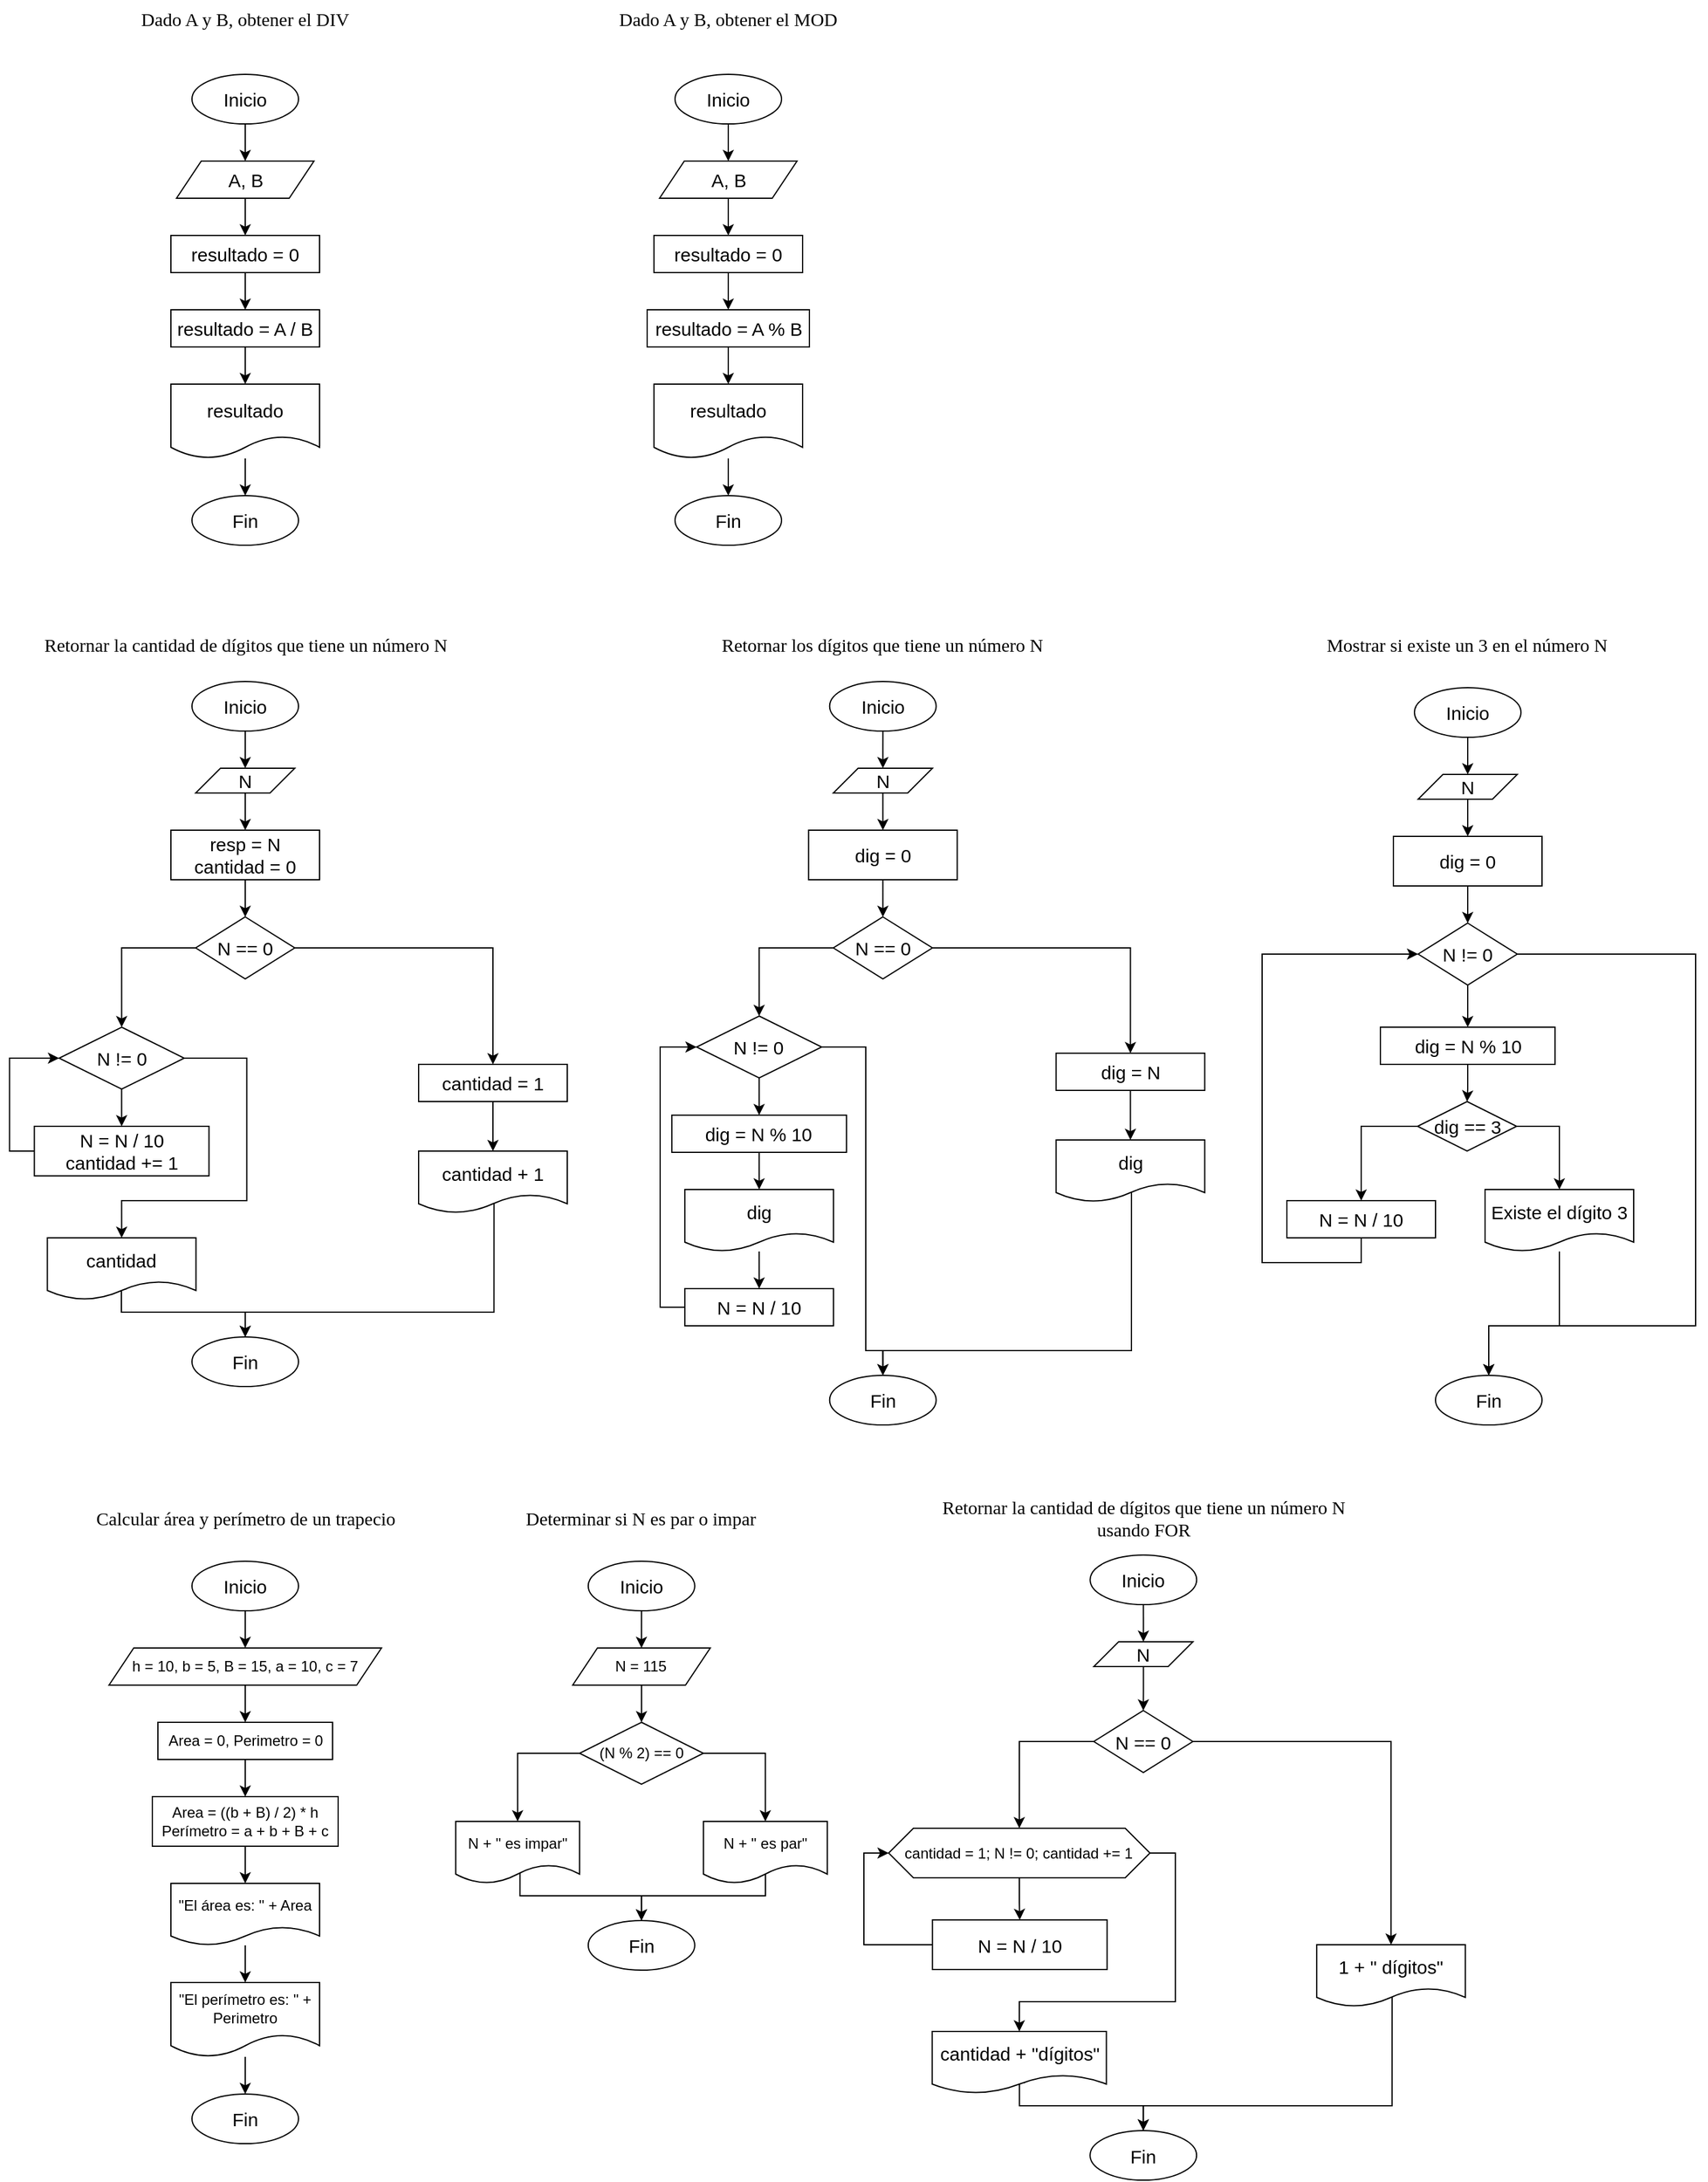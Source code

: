 <mxfile version="20.8.16" type="device"><diagram name="Página-1" id="uD408rvmGwpQXw0aSJ4G"><mxGraphModel dx="1016" dy="607" grid="1" gridSize="10" guides="1" tooltips="1" connect="1" arrows="1" fold="1" page="1" pageScale="1" pageWidth="827" pageHeight="1169" math="0" shadow="0"><root><mxCell id="0"/><mxCell id="1" parent="0"/><mxCell id="5Xjq8jHOqUXC_461pEGS-1" value="&lt;font face=&quot;Garamond&quot; style=&quot;font-size: 15px;&quot;&gt;Dado A y B, obtener el DIV&lt;/font&gt;" style="text;html=1;strokeColor=none;fillColor=none;align=center;verticalAlign=middle;whiteSpace=wrap;rounded=0;" parent="1" vertex="1"><mxGeometry x="89" y="50" width="260" height="30" as="geometry"/></mxCell><mxCell id="5Xjq8jHOqUXC_461pEGS-2" value="&lt;font face=&quot;Garamond&quot; style=&quot;font-size: 15px;&quot;&gt;Dado A y B, obtener el MOD&lt;/font&gt;" style="text;html=1;strokeColor=none;fillColor=none;align=center;verticalAlign=middle;whiteSpace=wrap;rounded=0;" parent="1" vertex="1"><mxGeometry x="479" y="50" width="260" height="30" as="geometry"/></mxCell><mxCell id="5Xjq8jHOqUXC_461pEGS-12" style="edgeStyle=orthogonalEdgeStyle;rounded=0;orthogonalLoop=1;jettySize=auto;html=1;entryX=0.5;entryY=0;entryDx=0;entryDy=0;fontFamily=Helvetica;fontSize=15;" parent="1" source="5Xjq8jHOqUXC_461pEGS-3" target="5Xjq8jHOqUXC_461pEGS-4" edge="1"><mxGeometry relative="1" as="geometry"/></mxCell><mxCell id="5Xjq8jHOqUXC_461pEGS-3" value="&lt;font face=&quot;Helvetica&quot;&gt;Inicio&lt;/font&gt;" style="ellipse;whiteSpace=wrap;html=1;fontFamily=Garamond;fontSize=15;" parent="1" vertex="1"><mxGeometry x="176" y="110" width="86" height="40" as="geometry"/></mxCell><mxCell id="5Xjq8jHOqUXC_461pEGS-13" style="edgeStyle=orthogonalEdgeStyle;rounded=0;orthogonalLoop=1;jettySize=auto;html=1;entryX=0.5;entryY=0;entryDx=0;entryDy=0;fontFamily=Helvetica;fontSize=15;" parent="1" source="5Xjq8jHOqUXC_461pEGS-4" target="5Xjq8jHOqUXC_461pEGS-5" edge="1"><mxGeometry relative="1" as="geometry"/></mxCell><mxCell id="5Xjq8jHOqUXC_461pEGS-4" value="A, B" style="shape=parallelogram;perimeter=parallelogramPerimeter;whiteSpace=wrap;html=1;fixedSize=1;fontFamily=Helvetica;fontSize=15;" parent="1" vertex="1"><mxGeometry x="163.5" y="180" width="111" height="30" as="geometry"/></mxCell><mxCell id="5Xjq8jHOqUXC_461pEGS-14" style="edgeStyle=orthogonalEdgeStyle;rounded=0;orthogonalLoop=1;jettySize=auto;html=1;entryX=0.5;entryY=0;entryDx=0;entryDy=0;fontFamily=Helvetica;fontSize=15;" parent="1" source="5Xjq8jHOqUXC_461pEGS-5" target="5Xjq8jHOqUXC_461pEGS-6" edge="1"><mxGeometry relative="1" as="geometry"/></mxCell><mxCell id="5Xjq8jHOqUXC_461pEGS-5" value="resultado = 0" style="rounded=0;whiteSpace=wrap;html=1;fontFamily=Helvetica;fontSize=15;" parent="1" vertex="1"><mxGeometry x="159" y="240" width="120" height="30" as="geometry"/></mxCell><mxCell id="5Xjq8jHOqUXC_461pEGS-15" style="edgeStyle=orthogonalEdgeStyle;rounded=0;orthogonalLoop=1;jettySize=auto;html=1;entryX=0.5;entryY=0;entryDx=0;entryDy=0;fontFamily=Helvetica;fontSize=15;" parent="1" source="5Xjq8jHOqUXC_461pEGS-6" target="5Xjq8jHOqUXC_461pEGS-8" edge="1"><mxGeometry relative="1" as="geometry"/></mxCell><mxCell id="5Xjq8jHOqUXC_461pEGS-6" value="resultado = A / B" style="rounded=0;whiteSpace=wrap;html=1;fontFamily=Helvetica;fontSize=15;" parent="1" vertex="1"><mxGeometry x="159" y="300" width="120" height="30" as="geometry"/></mxCell><mxCell id="5Xjq8jHOqUXC_461pEGS-16" style="edgeStyle=orthogonalEdgeStyle;rounded=0;orthogonalLoop=1;jettySize=auto;html=1;entryX=0.5;entryY=0;entryDx=0;entryDy=0;fontFamily=Helvetica;fontSize=15;" parent="1" source="5Xjq8jHOqUXC_461pEGS-8" target="5Xjq8jHOqUXC_461pEGS-10" edge="1"><mxGeometry relative="1" as="geometry"/></mxCell><mxCell id="5Xjq8jHOqUXC_461pEGS-8" value="resultado" style="shape=document;whiteSpace=wrap;html=1;boundedLbl=1;fontFamily=Helvetica;fontSize=15;" parent="1" vertex="1"><mxGeometry x="159" y="360" width="120" height="60" as="geometry"/></mxCell><mxCell id="5Xjq8jHOqUXC_461pEGS-10" value="&lt;font face=&quot;Helvetica&quot;&gt;Fin&lt;/font&gt;" style="ellipse;whiteSpace=wrap;html=1;fontFamily=Garamond;fontSize=15;" parent="1" vertex="1"><mxGeometry x="176" y="450" width="86" height="40" as="geometry"/></mxCell><mxCell id="5Xjq8jHOqUXC_461pEGS-17" style="edgeStyle=orthogonalEdgeStyle;rounded=0;orthogonalLoop=1;jettySize=auto;html=1;entryX=0.5;entryY=0;entryDx=0;entryDy=0;fontFamily=Helvetica;fontSize=15;" parent="1" source="5Xjq8jHOqUXC_461pEGS-18" target="5Xjq8jHOqUXC_461pEGS-20" edge="1"><mxGeometry relative="1" as="geometry"/></mxCell><mxCell id="5Xjq8jHOqUXC_461pEGS-18" value="&lt;font face=&quot;Helvetica&quot;&gt;Inicio&lt;/font&gt;" style="ellipse;whiteSpace=wrap;html=1;fontFamily=Garamond;fontSize=15;" parent="1" vertex="1"><mxGeometry x="566" y="110" width="86" height="40" as="geometry"/></mxCell><mxCell id="5Xjq8jHOqUXC_461pEGS-19" style="edgeStyle=orthogonalEdgeStyle;rounded=0;orthogonalLoop=1;jettySize=auto;html=1;entryX=0.5;entryY=0;entryDx=0;entryDy=0;fontFamily=Helvetica;fontSize=15;" parent="1" source="5Xjq8jHOqUXC_461pEGS-20" target="5Xjq8jHOqUXC_461pEGS-22" edge="1"><mxGeometry relative="1" as="geometry"/></mxCell><mxCell id="5Xjq8jHOqUXC_461pEGS-20" value="A, B" style="shape=parallelogram;perimeter=parallelogramPerimeter;whiteSpace=wrap;html=1;fixedSize=1;fontFamily=Helvetica;fontSize=15;" parent="1" vertex="1"><mxGeometry x="553.5" y="180" width="111" height="30" as="geometry"/></mxCell><mxCell id="5Xjq8jHOqUXC_461pEGS-21" style="edgeStyle=orthogonalEdgeStyle;rounded=0;orthogonalLoop=1;jettySize=auto;html=1;entryX=0.5;entryY=0;entryDx=0;entryDy=0;fontFamily=Helvetica;fontSize=15;" parent="1" source="5Xjq8jHOqUXC_461pEGS-22" target="5Xjq8jHOqUXC_461pEGS-24" edge="1"><mxGeometry relative="1" as="geometry"/></mxCell><mxCell id="5Xjq8jHOqUXC_461pEGS-22" value="resultado = 0" style="rounded=0;whiteSpace=wrap;html=1;fontFamily=Helvetica;fontSize=15;" parent="1" vertex="1"><mxGeometry x="549" y="240" width="120" height="30" as="geometry"/></mxCell><mxCell id="5Xjq8jHOqUXC_461pEGS-23" style="edgeStyle=orthogonalEdgeStyle;rounded=0;orthogonalLoop=1;jettySize=auto;html=1;entryX=0.5;entryY=0;entryDx=0;entryDy=0;fontFamily=Helvetica;fontSize=15;" parent="1" source="5Xjq8jHOqUXC_461pEGS-24" target="5Xjq8jHOqUXC_461pEGS-26" edge="1"><mxGeometry relative="1" as="geometry"/></mxCell><mxCell id="5Xjq8jHOqUXC_461pEGS-24" value="resultado = A % B" style="rounded=0;whiteSpace=wrap;html=1;fontFamily=Helvetica;fontSize=15;" parent="1" vertex="1"><mxGeometry x="543.5" y="300" width="131" height="30" as="geometry"/></mxCell><mxCell id="5Xjq8jHOqUXC_461pEGS-25" style="edgeStyle=orthogonalEdgeStyle;rounded=0;orthogonalLoop=1;jettySize=auto;html=1;entryX=0.5;entryY=0;entryDx=0;entryDy=0;fontFamily=Helvetica;fontSize=15;" parent="1" source="5Xjq8jHOqUXC_461pEGS-26" target="5Xjq8jHOqUXC_461pEGS-27" edge="1"><mxGeometry relative="1" as="geometry"/></mxCell><mxCell id="5Xjq8jHOqUXC_461pEGS-26" value="resultado" style="shape=document;whiteSpace=wrap;html=1;boundedLbl=1;fontFamily=Helvetica;fontSize=15;" parent="1" vertex="1"><mxGeometry x="549" y="360" width="120" height="60" as="geometry"/></mxCell><mxCell id="5Xjq8jHOqUXC_461pEGS-27" value="&lt;font face=&quot;Helvetica&quot;&gt;Fin&lt;/font&gt;" style="ellipse;whiteSpace=wrap;html=1;fontFamily=Garamond;fontSize=15;" parent="1" vertex="1"><mxGeometry x="566" y="450" width="86" height="40" as="geometry"/></mxCell><mxCell id="5Xjq8jHOqUXC_461pEGS-28" value="&lt;font face=&quot;Garamond&quot; style=&quot;font-size: 15px;&quot;&gt;Retornar la cantidad de dígitos que tiene un número N&lt;/font&gt;" style="text;html=1;strokeColor=none;fillColor=none;align=center;verticalAlign=middle;whiteSpace=wrap;rounded=0;" parent="1" vertex="1"><mxGeometry x="53.5" y="555" width="331" height="30" as="geometry"/></mxCell><mxCell id="5Xjq8jHOqUXC_461pEGS-37" style="edgeStyle=orthogonalEdgeStyle;rounded=0;orthogonalLoop=1;jettySize=auto;html=1;entryX=0.5;entryY=0;entryDx=0;entryDy=0;fontFamily=Helvetica;fontSize=15;" parent="1" source="5Xjq8jHOqUXC_461pEGS-29" target="5Xjq8jHOqUXC_461pEGS-31" edge="1"><mxGeometry relative="1" as="geometry"/></mxCell><mxCell id="5Xjq8jHOqUXC_461pEGS-29" value="&lt;font face=&quot;Helvetica&quot;&gt;Inicio&lt;/font&gt;" style="ellipse;whiteSpace=wrap;html=1;fontFamily=Garamond;fontSize=15;" parent="1" vertex="1"><mxGeometry x="176" y="600" width="86" height="40" as="geometry"/></mxCell><mxCell id="5Xjq8jHOqUXC_461pEGS-30" value="&lt;font face=&quot;Helvetica&quot;&gt;Fin&lt;/font&gt;" style="ellipse;whiteSpace=wrap;html=1;fontFamily=Garamond;fontSize=15;" parent="1" vertex="1"><mxGeometry x="176" y="1129" width="86" height="40" as="geometry"/></mxCell><mxCell id="5Xjq8jHOqUXC_461pEGS-38" style="edgeStyle=orthogonalEdgeStyle;rounded=0;orthogonalLoop=1;jettySize=auto;html=1;entryX=0.5;entryY=0;entryDx=0;entryDy=0;fontFamily=Helvetica;fontSize=15;" parent="1" source="5Xjq8jHOqUXC_461pEGS-31" target="5Xjq8jHOqUXC_461pEGS-33" edge="1"><mxGeometry relative="1" as="geometry"/></mxCell><mxCell id="5Xjq8jHOqUXC_461pEGS-31" value="N" style="shape=parallelogram;perimeter=parallelogramPerimeter;whiteSpace=wrap;html=1;fixedSize=1;fontFamily=Helvetica;fontSize=15;" parent="1" vertex="1"><mxGeometry x="179" y="670" width="80" height="20" as="geometry"/></mxCell><mxCell id="5Xjq8jHOqUXC_461pEGS-40" style="edgeStyle=orthogonalEdgeStyle;rounded=0;orthogonalLoop=1;jettySize=auto;html=1;entryX=0.5;entryY=0;entryDx=0;entryDy=0;fontFamily=Helvetica;fontSize=15;" parent="1" source="5Xjq8jHOqUXC_461pEGS-32" target="5Xjq8jHOqUXC_461pEGS-34" edge="1"><mxGeometry relative="1" as="geometry"/></mxCell><mxCell id="5Xjq8jHOqUXC_461pEGS-42" style="edgeStyle=orthogonalEdgeStyle;rounded=0;orthogonalLoop=1;jettySize=auto;html=1;fontFamily=Helvetica;fontSize=15;entryX=0.5;entryY=0;entryDx=0;entryDy=0;exitX=1;exitY=0.5;exitDx=0;exitDy=0;" parent="1" source="5Xjq8jHOqUXC_461pEGS-32" target="5Xjq8jHOqUXC_461pEGS-41" edge="1"><mxGeometry relative="1" as="geometry"><mxPoint x="250.23" y="999" as="targetPoint"/><Array as="points"><mxPoint x="220.23" y="904"/><mxPoint x="220.23" y="1019"/><mxPoint x="119.23" y="1019"/></Array></mxGeometry></mxCell><mxCell id="5Xjq8jHOqUXC_461pEGS-32" value="N != 0" style="rhombus;whiteSpace=wrap;html=1;fontFamily=Helvetica;fontSize=15;" parent="1" vertex="1"><mxGeometry x="68.73" y="879" width="101" height="50" as="geometry"/></mxCell><mxCell id="5Xjq8jHOqUXC_461pEGS-44" style="edgeStyle=orthogonalEdgeStyle;rounded=0;orthogonalLoop=1;jettySize=auto;html=1;entryX=0.5;entryY=0;entryDx=0;entryDy=0;fontFamily=Helvetica;fontSize=15;" parent="1" source="5Xjq8jHOqUXC_461pEGS-33" target="5Xjq8jHOqUXC_461pEGS-43" edge="1"><mxGeometry relative="1" as="geometry"/></mxCell><mxCell id="5Xjq8jHOqUXC_461pEGS-33" value="resp = N&lt;br&gt;cantidad = 0" style="rounded=0;whiteSpace=wrap;html=1;fontFamily=Helvetica;fontSize=15;" parent="1" vertex="1"><mxGeometry x="159" y="720" width="120" height="40" as="geometry"/></mxCell><mxCell id="5Xjq8jHOqUXC_461pEGS-36" style="edgeStyle=orthogonalEdgeStyle;rounded=0;orthogonalLoop=1;jettySize=auto;html=1;entryX=0;entryY=0.5;entryDx=0;entryDy=0;fontFamily=Helvetica;fontSize=15;exitX=0;exitY=0.5;exitDx=0;exitDy=0;" parent="1" source="5Xjq8jHOqUXC_461pEGS-34" target="5Xjq8jHOqUXC_461pEGS-32" edge="1"><mxGeometry relative="1" as="geometry"/></mxCell><mxCell id="5Xjq8jHOqUXC_461pEGS-34" value="N = N / 10&lt;br&gt;cantidad += 1" style="rounded=0;whiteSpace=wrap;html=1;fontFamily=Helvetica;fontSize=15;" parent="1" vertex="1"><mxGeometry x="48.73" y="959" width="141" height="40" as="geometry"/></mxCell><mxCell id="5Xjq8jHOqUXC_461pEGS-48" style="edgeStyle=orthogonalEdgeStyle;rounded=0;orthogonalLoop=1;jettySize=auto;html=1;entryX=0.5;entryY=0;entryDx=0;entryDy=0;fontFamily=Helvetica;fontSize=15;exitX=0.533;exitY=0.825;exitDx=0;exitDy=0;exitPerimeter=0;" parent="1" source="5Xjq8jHOqUXC_461pEGS-41" target="5Xjq8jHOqUXC_461pEGS-30" edge="1"><mxGeometry relative="1" as="geometry"><Array as="points"><mxPoint x="119" y="1109"/><mxPoint x="219" y="1109"/></Array></mxGeometry></mxCell><mxCell id="5Xjq8jHOqUXC_461pEGS-41" value="cantidad" style="shape=document;whiteSpace=wrap;html=1;boundedLbl=1;fontFamily=Helvetica;fontSize=15;" parent="1" vertex="1"><mxGeometry x="59.23" y="1049" width="120" height="50" as="geometry"/></mxCell><mxCell id="5Xjq8jHOqUXC_461pEGS-51" style="edgeStyle=orthogonalEdgeStyle;rounded=0;orthogonalLoop=1;jettySize=auto;html=1;entryX=0.5;entryY=0;entryDx=0;entryDy=0;fontFamily=Helvetica;fontSize=15;" parent="1" source="5Xjq8jHOqUXC_461pEGS-43" target="5Xjq8jHOqUXC_461pEGS-50" edge="1"><mxGeometry relative="1" as="geometry"/></mxCell><mxCell id="5Xjq8jHOqUXC_461pEGS-99" style="edgeStyle=orthogonalEdgeStyle;rounded=0;orthogonalLoop=1;jettySize=auto;html=1;entryX=0.5;entryY=0;entryDx=0;entryDy=0;fontFamily=Helvetica;fontSize=15;" parent="1" source="5Xjq8jHOqUXC_461pEGS-43" target="5Xjq8jHOqUXC_461pEGS-32" edge="1"><mxGeometry relative="1" as="geometry"/></mxCell><mxCell id="5Xjq8jHOqUXC_461pEGS-43" value="N == 0" style="rhombus;whiteSpace=wrap;html=1;fontFamily=Helvetica;fontSize=15;" parent="1" vertex="1"><mxGeometry x="179" y="790" width="80" height="50" as="geometry"/></mxCell><mxCell id="5Xjq8jHOqUXC_461pEGS-49" style="edgeStyle=orthogonalEdgeStyle;rounded=0;orthogonalLoop=1;jettySize=auto;html=1;entryX=0.5;entryY=0;entryDx=0;entryDy=0;fontFamily=Helvetica;fontSize=15;exitX=0.507;exitY=0.846;exitDx=0;exitDy=0;exitPerimeter=0;" parent="1" source="5Xjq8jHOqUXC_461pEGS-46" target="5Xjq8jHOqUXC_461pEGS-30" edge="1"><mxGeometry relative="1" as="geometry"><Array as="points"><mxPoint x="420" y="1109"/><mxPoint x="219" y="1109"/></Array></mxGeometry></mxCell><mxCell id="5Xjq8jHOqUXC_461pEGS-46" value="cantidad + 1" style="shape=document;whiteSpace=wrap;html=1;boundedLbl=1;fontFamily=Helvetica;fontSize=15;" parent="1" vertex="1"><mxGeometry x="359" y="979" width="120" height="50" as="geometry"/></mxCell><mxCell id="5Xjq8jHOqUXC_461pEGS-52" style="edgeStyle=orthogonalEdgeStyle;rounded=0;orthogonalLoop=1;jettySize=auto;html=1;entryX=0.5;entryY=0;entryDx=0;entryDy=0;fontFamily=Helvetica;fontSize=15;" parent="1" source="5Xjq8jHOqUXC_461pEGS-50" target="5Xjq8jHOqUXC_461pEGS-46" edge="1"><mxGeometry relative="1" as="geometry"/></mxCell><mxCell id="5Xjq8jHOqUXC_461pEGS-50" value="cantidad = 1" style="rounded=0;whiteSpace=wrap;html=1;fontFamily=Helvetica;fontSize=15;" parent="1" vertex="1"><mxGeometry x="359" y="909" width="120" height="30" as="geometry"/></mxCell><mxCell id="5Xjq8jHOqUXC_461pEGS-66" value="&lt;font face=&quot;Garamond&quot; style=&quot;font-size: 15px;&quot;&gt;Retornar los dígitos que tiene un número N&lt;/font&gt;" style="text;html=1;strokeColor=none;fillColor=none;align=center;verticalAlign=middle;whiteSpace=wrap;rounded=0;" parent="1" vertex="1"><mxGeometry x="568.33" y="555" width="331" height="30" as="geometry"/></mxCell><mxCell id="5Xjq8jHOqUXC_461pEGS-67" style="edgeStyle=orthogonalEdgeStyle;rounded=0;orthogonalLoop=1;jettySize=auto;html=1;entryX=0.5;entryY=0;entryDx=0;entryDy=0;fontFamily=Helvetica;fontSize=15;" parent="1" source="5Xjq8jHOqUXC_461pEGS-68" target="5Xjq8jHOqUXC_461pEGS-71" edge="1"><mxGeometry relative="1" as="geometry"/></mxCell><mxCell id="5Xjq8jHOqUXC_461pEGS-68" value="&lt;font face=&quot;Helvetica&quot;&gt;Inicio&lt;/font&gt;" style="ellipse;whiteSpace=wrap;html=1;fontFamily=Garamond;fontSize=15;" parent="1" vertex="1"><mxGeometry x="690.83" y="600" width="86" height="40" as="geometry"/></mxCell><mxCell id="5Xjq8jHOqUXC_461pEGS-69" value="&lt;font face=&quot;Helvetica&quot;&gt;Fin&lt;/font&gt;" style="ellipse;whiteSpace=wrap;html=1;fontFamily=Garamond;fontSize=15;" parent="1" vertex="1"><mxGeometry x="690.83" y="1160" width="86" height="40" as="geometry"/></mxCell><mxCell id="5Xjq8jHOqUXC_461pEGS-70" style="edgeStyle=orthogonalEdgeStyle;rounded=0;orthogonalLoop=1;jettySize=auto;html=1;entryX=0.5;entryY=0;entryDx=0;entryDy=0;fontFamily=Helvetica;fontSize=15;" parent="1" source="5Xjq8jHOqUXC_461pEGS-71" target="5Xjq8jHOqUXC_461pEGS-76" edge="1"><mxGeometry relative="1" as="geometry"/></mxCell><mxCell id="5Xjq8jHOqUXC_461pEGS-71" value="N" style="shape=parallelogram;perimeter=parallelogramPerimeter;whiteSpace=wrap;html=1;fixedSize=1;fontFamily=Helvetica;fontSize=15;" parent="1" vertex="1"><mxGeometry x="693.83" y="670" width="80" height="20" as="geometry"/></mxCell><mxCell id="5Xjq8jHOqUXC_461pEGS-72" style="edgeStyle=orthogonalEdgeStyle;rounded=0;orthogonalLoop=1;jettySize=auto;html=1;entryX=0.5;entryY=0;entryDx=0;entryDy=0;fontFamily=Helvetica;fontSize=15;" parent="1" source="5Xjq8jHOqUXC_461pEGS-74" target="5Xjq8jHOqUXC_461pEGS-78" edge="1"><mxGeometry relative="1" as="geometry"/></mxCell><mxCell id="5Xjq8jHOqUXC_461pEGS-101" style="edgeStyle=orthogonalEdgeStyle;rounded=0;orthogonalLoop=1;jettySize=auto;html=1;entryX=0.5;entryY=0;entryDx=0;entryDy=0;fontFamily=Helvetica;fontSize=15;" parent="1" source="5Xjq8jHOqUXC_461pEGS-74" target="5Xjq8jHOqUXC_461pEGS-69" edge="1"><mxGeometry relative="1" as="geometry"><Array as="points"><mxPoint x="720" y="895"/><mxPoint x="720" y="1140"/><mxPoint x="734" y="1140"/></Array></mxGeometry></mxCell><mxCell id="5Xjq8jHOqUXC_461pEGS-74" value="N != 0" style="rhombus;whiteSpace=wrap;html=1;fontFamily=Helvetica;fontSize=15;" parent="1" vertex="1"><mxGeometry x="583.42" y="870" width="101" height="50" as="geometry"/></mxCell><mxCell id="5Xjq8jHOqUXC_461pEGS-75" style="edgeStyle=orthogonalEdgeStyle;rounded=0;orthogonalLoop=1;jettySize=auto;html=1;entryX=0.5;entryY=0;entryDx=0;entryDy=0;fontFamily=Helvetica;fontSize=15;" parent="1" source="5Xjq8jHOqUXC_461pEGS-76" target="5Xjq8jHOqUXC_461pEGS-83" edge="1"><mxGeometry relative="1" as="geometry"/></mxCell><mxCell id="5Xjq8jHOqUXC_461pEGS-76" value="dig = 0" style="rounded=0;whiteSpace=wrap;html=1;fontFamily=Helvetica;fontSize=15;" parent="1" vertex="1"><mxGeometry x="673.83" y="720" width="120" height="40" as="geometry"/></mxCell><mxCell id="5Xjq8jHOqUXC_461pEGS-96" style="edgeStyle=orthogonalEdgeStyle;rounded=0;orthogonalLoop=1;jettySize=auto;html=1;entryX=0.5;entryY=0;entryDx=0;entryDy=0;fontFamily=Helvetica;fontSize=15;" parent="1" source="5Xjq8jHOqUXC_461pEGS-78" target="5Xjq8jHOqUXC_461pEGS-93" edge="1"><mxGeometry relative="1" as="geometry"/></mxCell><mxCell id="5Xjq8jHOqUXC_461pEGS-78" value="dig = N % 10" style="rounded=0;whiteSpace=wrap;html=1;fontFamily=Helvetica;fontSize=15;" parent="1" vertex="1"><mxGeometry x="563.42" y="950" width="141" height="30" as="geometry"/></mxCell><mxCell id="5Xjq8jHOqUXC_461pEGS-81" style="edgeStyle=orthogonalEdgeStyle;rounded=0;orthogonalLoop=1;jettySize=auto;html=1;entryX=0.5;entryY=0;entryDx=0;entryDy=0;fontFamily=Helvetica;fontSize=15;" parent="1" source="5Xjq8jHOqUXC_461pEGS-83" target="5Xjq8jHOqUXC_461pEGS-87" edge="1"><mxGeometry relative="1" as="geometry"/></mxCell><mxCell id="5Xjq8jHOqUXC_461pEGS-100" style="edgeStyle=orthogonalEdgeStyle;rounded=0;orthogonalLoop=1;jettySize=auto;html=1;entryX=0.5;entryY=0;entryDx=0;entryDy=0;fontFamily=Helvetica;fontSize=15;" parent="1" source="5Xjq8jHOqUXC_461pEGS-83" target="5Xjq8jHOqUXC_461pEGS-74" edge="1"><mxGeometry relative="1" as="geometry"/></mxCell><mxCell id="5Xjq8jHOqUXC_461pEGS-83" value="N == 0" style="rhombus;whiteSpace=wrap;html=1;fontFamily=Helvetica;fontSize=15;" parent="1" vertex="1"><mxGeometry x="693.83" y="790" width="80" height="50" as="geometry"/></mxCell><mxCell id="5Xjq8jHOqUXC_461pEGS-84" style="edgeStyle=orthogonalEdgeStyle;rounded=0;orthogonalLoop=1;jettySize=auto;html=1;entryX=0.5;entryY=0;entryDx=0;entryDy=0;fontFamily=Helvetica;fontSize=15;exitX=0.507;exitY=0.846;exitDx=0;exitDy=0;exitPerimeter=0;" parent="1" source="5Xjq8jHOqUXC_461pEGS-85" target="5Xjq8jHOqUXC_461pEGS-69" edge="1"><mxGeometry relative="1" as="geometry"><Array as="points"><mxPoint x="935" y="1140"/><mxPoint x="734" y="1140"/></Array></mxGeometry></mxCell><mxCell id="5Xjq8jHOqUXC_461pEGS-85" value="dig" style="shape=document;whiteSpace=wrap;html=1;boundedLbl=1;fontFamily=Helvetica;fontSize=15;" parent="1" vertex="1"><mxGeometry x="873.69" y="970" width="120" height="50" as="geometry"/></mxCell><mxCell id="5Xjq8jHOqUXC_461pEGS-86" style="edgeStyle=orthogonalEdgeStyle;rounded=0;orthogonalLoop=1;jettySize=auto;html=1;entryX=0.5;entryY=0;entryDx=0;entryDy=0;fontFamily=Helvetica;fontSize=15;" parent="1" source="5Xjq8jHOqUXC_461pEGS-87" target="5Xjq8jHOqUXC_461pEGS-85" edge="1"><mxGeometry relative="1" as="geometry"/></mxCell><mxCell id="5Xjq8jHOqUXC_461pEGS-87" value="dig = N" style="rounded=0;whiteSpace=wrap;html=1;fontFamily=Helvetica;fontSize=15;" parent="1" vertex="1"><mxGeometry x="873.69" y="900" width="120" height="30" as="geometry"/></mxCell><mxCell id="5Xjq8jHOqUXC_461pEGS-97" style="edgeStyle=orthogonalEdgeStyle;rounded=0;orthogonalLoop=1;jettySize=auto;html=1;entryX=0.5;entryY=0;entryDx=0;entryDy=0;fontFamily=Helvetica;fontSize=15;" parent="1" source="5Xjq8jHOqUXC_461pEGS-93" target="5Xjq8jHOqUXC_461pEGS-94" edge="1"><mxGeometry relative="1" as="geometry"/></mxCell><mxCell id="5Xjq8jHOqUXC_461pEGS-93" value="dig" style="shape=document;whiteSpace=wrap;html=1;boundedLbl=1;fontFamily=Helvetica;fontSize=15;" parent="1" vertex="1"><mxGeometry x="573.92" y="1010" width="120" height="50" as="geometry"/></mxCell><mxCell id="5Xjq8jHOqUXC_461pEGS-98" style="edgeStyle=orthogonalEdgeStyle;rounded=0;orthogonalLoop=1;jettySize=auto;html=1;entryX=0;entryY=0.5;entryDx=0;entryDy=0;fontFamily=Helvetica;fontSize=15;" parent="1" source="5Xjq8jHOqUXC_461pEGS-94" target="5Xjq8jHOqUXC_461pEGS-74" edge="1"><mxGeometry relative="1" as="geometry"><Array as="points"><mxPoint x="554" y="1105"/><mxPoint x="554" y="895"/></Array></mxGeometry></mxCell><mxCell id="5Xjq8jHOqUXC_461pEGS-94" value="N = N / 10" style="rounded=0;whiteSpace=wrap;html=1;fontFamily=Helvetica;fontSize=15;" parent="1" vertex="1"><mxGeometry x="573.92" y="1090" width="120" height="30" as="geometry"/></mxCell><mxCell id="5Xjq8jHOqUXC_461pEGS-102" style="edgeStyle=orthogonalEdgeStyle;rounded=0;orthogonalLoop=1;jettySize=auto;html=1;entryX=0.5;entryY=0;entryDx=0;entryDy=0;fontFamily=Helvetica;fontSize=15;" parent="1" source="5Xjq8jHOqUXC_461pEGS-103" target="5Xjq8jHOqUXC_461pEGS-105" edge="1"><mxGeometry relative="1" as="geometry"/></mxCell><mxCell id="5Xjq8jHOqUXC_461pEGS-103" value="&lt;font face=&quot;Helvetica&quot;&gt;Inicio&lt;/font&gt;" style="ellipse;whiteSpace=wrap;html=1;fontFamily=Garamond;fontSize=15;" parent="1" vertex="1"><mxGeometry x="1163" y="605" width="86" height="40" as="geometry"/></mxCell><mxCell id="5Xjq8jHOqUXC_461pEGS-104" style="edgeStyle=orthogonalEdgeStyle;rounded=0;orthogonalLoop=1;jettySize=auto;html=1;entryX=0.5;entryY=0;entryDx=0;entryDy=0;fontFamily=Helvetica;fontSize=15;" parent="1" source="5Xjq8jHOqUXC_461pEGS-105" target="5Xjq8jHOqUXC_461pEGS-107" edge="1"><mxGeometry relative="1" as="geometry"/></mxCell><mxCell id="5Xjq8jHOqUXC_461pEGS-105" value="N" style="shape=parallelogram;perimeter=parallelogramPerimeter;whiteSpace=wrap;html=1;fixedSize=1;fontFamily=Helvetica;fontSize=15;" parent="1" vertex="1"><mxGeometry x="1166" y="675" width="80" height="20" as="geometry"/></mxCell><mxCell id="5Xjq8jHOqUXC_461pEGS-106" style="edgeStyle=orthogonalEdgeStyle;rounded=0;orthogonalLoop=1;jettySize=auto;html=1;entryX=0.5;entryY=0;entryDx=0;entryDy=0;fontFamily=Helvetica;fontSize=15;" parent="1" source="5Xjq8jHOqUXC_461pEGS-107" target="5Xjq8jHOqUXC_461pEGS-108" edge="1"><mxGeometry relative="1" as="geometry"/></mxCell><mxCell id="5Xjq8jHOqUXC_461pEGS-107" value="dig = 0" style="rounded=0;whiteSpace=wrap;html=1;fontFamily=Helvetica;fontSize=15;" parent="1" vertex="1"><mxGeometry x="1146" y="725" width="120" height="40" as="geometry"/></mxCell><mxCell id="5Xjq8jHOqUXC_461pEGS-119" style="edgeStyle=orthogonalEdgeStyle;rounded=0;orthogonalLoop=1;jettySize=auto;html=1;entryX=0.5;entryY=0;entryDx=0;entryDy=0;fontFamily=Helvetica;fontSize=15;" parent="1" source="5Xjq8jHOqUXC_461pEGS-108" target="5Xjq8jHOqUXC_461pEGS-112" edge="1"><mxGeometry relative="1" as="geometry"/></mxCell><mxCell id="5Xjq8jHOqUXC_461pEGS-124" style="edgeStyle=orthogonalEdgeStyle;rounded=0;orthogonalLoop=1;jettySize=auto;html=1;exitX=1;exitY=0.5;exitDx=0;exitDy=0;fontFamily=Helvetica;fontSize=15;entryX=0.5;entryY=0;entryDx=0;entryDy=0;" parent="1" source="5Xjq8jHOqUXC_461pEGS-108" target="5Xjq8jHOqUXC_461pEGS-127" edge="1"><mxGeometry relative="1" as="geometry"><mxPoint x="1400" y="1170" as="targetPoint"/><Array as="points"><mxPoint x="1390" y="820"/><mxPoint x="1390" y="1120"/><mxPoint x="1223" y="1120"/></Array></mxGeometry></mxCell><mxCell id="5Xjq8jHOqUXC_461pEGS-108" value="N != 0" style="rhombus;whiteSpace=wrap;html=1;fontFamily=Helvetica;fontSize=15;" parent="1" vertex="1"><mxGeometry x="1166" y="795" width="80" height="50" as="geometry"/></mxCell><mxCell id="5Xjq8jHOqUXC_461pEGS-109" value="&lt;font face=&quot;Garamond&quot; style=&quot;font-size: 15px;&quot;&gt;Mostrar si existe un 3 en el número N&lt;/font&gt;" style="text;html=1;strokeColor=none;fillColor=none;align=center;verticalAlign=middle;whiteSpace=wrap;rounded=0;" parent="1" vertex="1"><mxGeometry x="1040" y="555" width="331" height="30" as="geometry"/></mxCell><mxCell id="5Xjq8jHOqUXC_461pEGS-120" style="edgeStyle=orthogonalEdgeStyle;rounded=0;orthogonalLoop=1;jettySize=auto;html=1;entryX=0.5;entryY=0;entryDx=0;entryDy=0;fontFamily=Helvetica;fontSize=15;" parent="1" source="5Xjq8jHOqUXC_461pEGS-112" target="5Xjq8jHOqUXC_461pEGS-116" edge="1"><mxGeometry relative="1" as="geometry"/></mxCell><mxCell id="5Xjq8jHOqUXC_461pEGS-112" value="dig = N % 10" style="rounded=0;whiteSpace=wrap;html=1;fontFamily=Helvetica;fontSize=15;" parent="1" vertex="1"><mxGeometry x="1135.5" y="879" width="141" height="30" as="geometry"/></mxCell><mxCell id="5Xjq8jHOqUXC_461pEGS-128" style="edgeStyle=orthogonalEdgeStyle;rounded=0;orthogonalLoop=1;jettySize=auto;html=1;entryX=0.5;entryY=0;entryDx=0;entryDy=0;fontFamily=Helvetica;fontSize=15;" parent="1" source="5Xjq8jHOqUXC_461pEGS-114" target="5Xjq8jHOqUXC_461pEGS-127" edge="1"><mxGeometry relative="1" as="geometry"><Array as="points"><mxPoint x="1280" y="1120"/><mxPoint x="1223" y="1120"/></Array></mxGeometry></mxCell><mxCell id="5Xjq8jHOqUXC_461pEGS-114" value="Existe el dígito 3" style="shape=document;whiteSpace=wrap;html=1;boundedLbl=1;fontFamily=Helvetica;fontSize=15;" parent="1" vertex="1"><mxGeometry x="1220" y="1010" width="120" height="50" as="geometry"/></mxCell><mxCell id="5Xjq8jHOqUXC_461pEGS-121" style="edgeStyle=orthogonalEdgeStyle;rounded=0;orthogonalLoop=1;jettySize=auto;html=1;exitX=0.5;exitY=1;exitDx=0;exitDy=0;entryX=0;entryY=0.5;entryDx=0;entryDy=0;fontFamily=Helvetica;fontSize=15;" parent="1" source="5Xjq8jHOqUXC_461pEGS-115" target="5Xjq8jHOqUXC_461pEGS-108" edge="1"><mxGeometry relative="1" as="geometry"><Array as="points"><mxPoint x="1120" y="1069"/><mxPoint x="1040" y="1069"/><mxPoint x="1040" y="820"/></Array></mxGeometry></mxCell><mxCell id="5Xjq8jHOqUXC_461pEGS-115" value="N = N / 10" style="rounded=0;whiteSpace=wrap;html=1;fontFamily=Helvetica;fontSize=15;" parent="1" vertex="1"><mxGeometry x="1060" y="1019" width="120" height="30" as="geometry"/></mxCell><mxCell id="5Xjq8jHOqUXC_461pEGS-117" style="edgeStyle=orthogonalEdgeStyle;rounded=0;orthogonalLoop=1;jettySize=auto;html=1;entryX=0.5;entryY=0;entryDx=0;entryDy=0;fontFamily=Helvetica;fontSize=15;exitX=0;exitY=0.5;exitDx=0;exitDy=0;" parent="1" source="5Xjq8jHOqUXC_461pEGS-116" target="5Xjq8jHOqUXC_461pEGS-115" edge="1"><mxGeometry relative="1" as="geometry"/></mxCell><mxCell id="5Xjq8jHOqUXC_461pEGS-118" style="edgeStyle=orthogonalEdgeStyle;rounded=0;orthogonalLoop=1;jettySize=auto;html=1;exitX=1;exitY=0.5;exitDx=0;exitDy=0;entryX=0.5;entryY=0;entryDx=0;entryDy=0;fontFamily=Helvetica;fontSize=15;" parent="1" source="5Xjq8jHOqUXC_461pEGS-116" target="5Xjq8jHOqUXC_461pEGS-114" edge="1"><mxGeometry relative="1" as="geometry"/></mxCell><mxCell id="5Xjq8jHOqUXC_461pEGS-116" value="dig == 3" style="rhombus;whiteSpace=wrap;html=1;fontFamily=Helvetica;fontSize=15;" parent="1" vertex="1"><mxGeometry x="1165.5" y="939" width="80" height="40" as="geometry"/></mxCell><mxCell id="5Xjq8jHOqUXC_461pEGS-127" value="&lt;font face=&quot;Helvetica&quot;&gt;Fin&lt;/font&gt;" style="ellipse;whiteSpace=wrap;html=1;fontFamily=Garamond;fontSize=15;" parent="1" vertex="1"><mxGeometry x="1180" y="1160" width="86" height="40" as="geometry"/></mxCell><mxCell id="cBgkQ8kryoj65ZpLNb_C-2" value="&lt;font face=&quot;Garamond&quot; style=&quot;font-size: 15px;&quot;&gt;Calcular área y perímetro de un trapecio&lt;/font&gt;" style="text;html=1;strokeColor=none;fillColor=none;align=center;verticalAlign=middle;whiteSpace=wrap;rounded=0;" vertex="1" parent="1"><mxGeometry x="53.5" y="1260" width="331" height="30" as="geometry"/></mxCell><mxCell id="cBgkQ8kryoj65ZpLNb_C-11" style="edgeStyle=orthogonalEdgeStyle;rounded=0;orthogonalLoop=1;jettySize=auto;html=1;entryX=0.5;entryY=0;entryDx=0;entryDy=0;" edge="1" parent="1" source="cBgkQ8kryoj65ZpLNb_C-3" target="cBgkQ8kryoj65ZpLNb_C-6"><mxGeometry relative="1" as="geometry"/></mxCell><mxCell id="cBgkQ8kryoj65ZpLNb_C-3" value="&lt;font face=&quot;Helvetica&quot;&gt;Inicio&lt;/font&gt;" style="ellipse;whiteSpace=wrap;html=1;fontFamily=Garamond;fontSize=15;" vertex="1" parent="1"><mxGeometry x="176" y="1310" width="86" height="40" as="geometry"/></mxCell><mxCell id="cBgkQ8kryoj65ZpLNb_C-13" style="edgeStyle=orthogonalEdgeStyle;rounded=0;orthogonalLoop=1;jettySize=auto;html=1;entryX=0.5;entryY=0;entryDx=0;entryDy=0;" edge="1" parent="1" source="cBgkQ8kryoj65ZpLNb_C-5" target="cBgkQ8kryoj65ZpLNb_C-7"><mxGeometry relative="1" as="geometry"/></mxCell><mxCell id="cBgkQ8kryoj65ZpLNb_C-5" value="Area = 0, Perimetro = 0" style="rounded=0;whiteSpace=wrap;html=1;" vertex="1" parent="1"><mxGeometry x="148.5" y="1440" width="141" height="30" as="geometry"/></mxCell><mxCell id="cBgkQ8kryoj65ZpLNb_C-12" style="edgeStyle=orthogonalEdgeStyle;rounded=0;orthogonalLoop=1;jettySize=auto;html=1;entryX=0.5;entryY=0;entryDx=0;entryDy=0;" edge="1" parent="1" source="cBgkQ8kryoj65ZpLNb_C-6" target="cBgkQ8kryoj65ZpLNb_C-5"><mxGeometry relative="1" as="geometry"/></mxCell><mxCell id="cBgkQ8kryoj65ZpLNb_C-6" value="h = 10, b = 5, B = 15, a = 10, c = 7" style="shape=parallelogram;perimeter=parallelogramPerimeter;whiteSpace=wrap;html=1;fixedSize=1;" vertex="1" parent="1"><mxGeometry x="109" y="1380" width="220" height="30" as="geometry"/></mxCell><mxCell id="cBgkQ8kryoj65ZpLNb_C-14" style="edgeStyle=orthogonalEdgeStyle;rounded=0;orthogonalLoop=1;jettySize=auto;html=1;exitX=0.5;exitY=1;exitDx=0;exitDy=0;entryX=0.5;entryY=0;entryDx=0;entryDy=0;" edge="1" parent="1" source="cBgkQ8kryoj65ZpLNb_C-7" target="cBgkQ8kryoj65ZpLNb_C-8"><mxGeometry relative="1" as="geometry"/></mxCell><mxCell id="cBgkQ8kryoj65ZpLNb_C-7" value="Area = ((b + B) / 2) * h&lt;br&gt;Perímetro = a + b + B + c" style="rounded=0;whiteSpace=wrap;html=1;" vertex="1" parent="1"><mxGeometry x="144" y="1500" width="150" height="40" as="geometry"/></mxCell><mxCell id="cBgkQ8kryoj65ZpLNb_C-15" style="edgeStyle=orthogonalEdgeStyle;rounded=0;orthogonalLoop=1;jettySize=auto;html=1;entryX=0.5;entryY=0;entryDx=0;entryDy=0;" edge="1" parent="1" source="cBgkQ8kryoj65ZpLNb_C-8" target="cBgkQ8kryoj65ZpLNb_C-9"><mxGeometry relative="1" as="geometry"/></mxCell><mxCell id="cBgkQ8kryoj65ZpLNb_C-8" value="&quot;El área es: &quot; + Area" style="shape=document;whiteSpace=wrap;html=1;boundedLbl=1;" vertex="1" parent="1"><mxGeometry x="159" y="1570" width="120" height="50" as="geometry"/></mxCell><mxCell id="cBgkQ8kryoj65ZpLNb_C-16" style="edgeStyle=orthogonalEdgeStyle;rounded=0;orthogonalLoop=1;jettySize=auto;html=1;entryX=0.5;entryY=0;entryDx=0;entryDy=0;" edge="1" parent="1" source="cBgkQ8kryoj65ZpLNb_C-9" target="cBgkQ8kryoj65ZpLNb_C-10"><mxGeometry relative="1" as="geometry"/></mxCell><mxCell id="cBgkQ8kryoj65ZpLNb_C-9" value="&quot;El perímetro es: &quot; + Perimetro" style="shape=document;whiteSpace=wrap;html=1;boundedLbl=1;" vertex="1" parent="1"><mxGeometry x="159" y="1650" width="120" height="60" as="geometry"/></mxCell><mxCell id="cBgkQ8kryoj65ZpLNb_C-10" value="&lt;font face=&quot;Helvetica&quot;&gt;Fin&lt;/font&gt;" style="ellipse;whiteSpace=wrap;html=1;fontFamily=Garamond;fontSize=15;" vertex="1" parent="1"><mxGeometry x="176" y="1740" width="86" height="40" as="geometry"/></mxCell><mxCell id="cBgkQ8kryoj65ZpLNb_C-17" value="&lt;font face=&quot;Garamond&quot; style=&quot;font-size: 15px;&quot;&gt;Determinar si N es par o impar&lt;/font&gt;" style="text;html=1;strokeColor=none;fillColor=none;align=center;verticalAlign=middle;whiteSpace=wrap;rounded=0;" vertex="1" parent="1"><mxGeometry x="373.42" y="1260" width="331" height="30" as="geometry"/></mxCell><mxCell id="cBgkQ8kryoj65ZpLNb_C-26" style="edgeStyle=orthogonalEdgeStyle;rounded=0;orthogonalLoop=1;jettySize=auto;html=1;entryX=0.5;entryY=0;entryDx=0;entryDy=0;" edge="1" parent="1" source="cBgkQ8kryoj65ZpLNb_C-18" target="cBgkQ8kryoj65ZpLNb_C-20"><mxGeometry relative="1" as="geometry"/></mxCell><mxCell id="cBgkQ8kryoj65ZpLNb_C-18" value="&lt;font face=&quot;Helvetica&quot;&gt;Inicio&lt;/font&gt;" style="ellipse;whiteSpace=wrap;html=1;fontFamily=Garamond;fontSize=15;" vertex="1" parent="1"><mxGeometry x="495.92" y="1310" width="86" height="40" as="geometry"/></mxCell><mxCell id="cBgkQ8kryoj65ZpLNb_C-27" style="edgeStyle=orthogonalEdgeStyle;rounded=0;orthogonalLoop=1;jettySize=auto;html=1;entryX=0.5;entryY=0;entryDx=0;entryDy=0;" edge="1" parent="1" source="cBgkQ8kryoj65ZpLNb_C-20" target="cBgkQ8kryoj65ZpLNb_C-21"><mxGeometry relative="1" as="geometry"/></mxCell><mxCell id="cBgkQ8kryoj65ZpLNb_C-20" value="N = 115" style="shape=parallelogram;perimeter=parallelogramPerimeter;whiteSpace=wrap;html=1;fixedSize=1;" vertex="1" parent="1"><mxGeometry x="483.38" y="1380" width="111.08" height="30" as="geometry"/></mxCell><mxCell id="cBgkQ8kryoj65ZpLNb_C-24" style="edgeStyle=orthogonalEdgeStyle;rounded=0;orthogonalLoop=1;jettySize=auto;html=1;entryX=0.5;entryY=0;entryDx=0;entryDy=0;exitX=0;exitY=0.5;exitDx=0;exitDy=0;" edge="1" parent="1" source="cBgkQ8kryoj65ZpLNb_C-21" target="cBgkQ8kryoj65ZpLNb_C-23"><mxGeometry relative="1" as="geometry"/></mxCell><mxCell id="cBgkQ8kryoj65ZpLNb_C-25" style="edgeStyle=orthogonalEdgeStyle;rounded=0;orthogonalLoop=1;jettySize=auto;html=1;exitX=1;exitY=0.5;exitDx=0;exitDy=0;entryX=0.5;entryY=0;entryDx=0;entryDy=0;" edge="1" parent="1" source="cBgkQ8kryoj65ZpLNb_C-21" target="cBgkQ8kryoj65ZpLNb_C-22"><mxGeometry relative="1" as="geometry"/></mxCell><mxCell id="cBgkQ8kryoj65ZpLNb_C-21" value="(N % 2) == 0" style="rhombus;whiteSpace=wrap;html=1;" vertex="1" parent="1"><mxGeometry x="488.92" y="1440" width="100" height="50" as="geometry"/></mxCell><mxCell id="cBgkQ8kryoj65ZpLNb_C-31" style="edgeStyle=orthogonalEdgeStyle;rounded=0;orthogonalLoop=1;jettySize=auto;html=1;entryX=0.5;entryY=0;entryDx=0;entryDy=0;exitX=0.501;exitY=0.833;exitDx=0;exitDy=0;exitPerimeter=0;" edge="1" parent="1" source="cBgkQ8kryoj65ZpLNb_C-22" target="cBgkQ8kryoj65ZpLNb_C-28"><mxGeometry relative="1" as="geometry"><Array as="points"><mxPoint x="639" y="1580"/><mxPoint x="539" y="1580"/></Array></mxGeometry></mxCell><mxCell id="cBgkQ8kryoj65ZpLNb_C-22" value="N + &quot; es par&quot;" style="shape=document;whiteSpace=wrap;html=1;boundedLbl=1;" vertex="1" parent="1"><mxGeometry x="588.92" y="1520" width="100" height="50" as="geometry"/></mxCell><mxCell id="cBgkQ8kryoj65ZpLNb_C-29" style="edgeStyle=orthogonalEdgeStyle;rounded=0;orthogonalLoop=1;jettySize=auto;html=1;entryX=0.5;entryY=0;entryDx=0;entryDy=0;exitX=0.519;exitY=0.82;exitDx=0;exitDy=0;exitPerimeter=0;" edge="1" parent="1" source="cBgkQ8kryoj65ZpLNb_C-23" target="cBgkQ8kryoj65ZpLNb_C-28"><mxGeometry relative="1" as="geometry"><Array as="points"><mxPoint x="441" y="1580"/><mxPoint x="539" y="1580"/></Array></mxGeometry></mxCell><mxCell id="cBgkQ8kryoj65ZpLNb_C-23" value="N + &quot; es impar&quot;" style="shape=document;whiteSpace=wrap;html=1;boundedLbl=1;" vertex="1" parent="1"><mxGeometry x="388.92" y="1520" width="100" height="50" as="geometry"/></mxCell><mxCell id="cBgkQ8kryoj65ZpLNb_C-28" value="&lt;font face=&quot;Helvetica&quot;&gt;Fin&lt;/font&gt;" style="ellipse;whiteSpace=wrap;html=1;fontFamily=Garamond;fontSize=15;" vertex="1" parent="1"><mxGeometry x="495.92" y="1600" width="86" height="40" as="geometry"/></mxCell><mxCell id="cBgkQ8kryoj65ZpLNb_C-34" value="&lt;font face=&quot;Garamond&quot; style=&quot;font-size: 15px;&quot;&gt;Retornar la cantidad de dígitos que tiene un número N usando FOR&lt;/font&gt;" style="text;html=1;strokeColor=none;fillColor=none;align=center;verticalAlign=middle;whiteSpace=wrap;rounded=0;" vertex="1" parent="1"><mxGeometry x="778.66" y="1260" width="331" height="30" as="geometry"/></mxCell><mxCell id="cBgkQ8kryoj65ZpLNb_C-35" style="edgeStyle=orthogonalEdgeStyle;rounded=0;orthogonalLoop=1;jettySize=auto;html=1;entryX=0.5;entryY=0;entryDx=0;entryDy=0;fontFamily=Helvetica;fontSize=15;" edge="1" parent="1" source="cBgkQ8kryoj65ZpLNb_C-36" target="cBgkQ8kryoj65ZpLNb_C-39"><mxGeometry relative="1" as="geometry"/></mxCell><mxCell id="cBgkQ8kryoj65ZpLNb_C-36" value="&lt;font face=&quot;Helvetica&quot;&gt;Inicio&lt;/font&gt;" style="ellipse;whiteSpace=wrap;html=1;fontFamily=Garamond;fontSize=15;" vertex="1" parent="1"><mxGeometry x="901.16" y="1305" width="86" height="40" as="geometry"/></mxCell><mxCell id="cBgkQ8kryoj65ZpLNb_C-37" value="&lt;font face=&quot;Helvetica&quot;&gt;Fin&lt;/font&gt;" style="ellipse;whiteSpace=wrap;html=1;fontFamily=Garamond;fontSize=15;" vertex="1" parent="1"><mxGeometry x="901.1" y="1769.5" width="86" height="40" as="geometry"/></mxCell><mxCell id="cBgkQ8kryoj65ZpLNb_C-38" style="edgeStyle=orthogonalEdgeStyle;rounded=0;orthogonalLoop=1;jettySize=auto;html=1;entryX=0.5;entryY=0;entryDx=0;entryDy=0;fontFamily=Helvetica;fontSize=15;" edge="1" parent="1" source="cBgkQ8kryoj65ZpLNb_C-39" target="cBgkQ8kryoj65ZpLNb_C-51"><mxGeometry relative="1" as="geometry"><mxPoint x="944.16" y="1425" as="targetPoint"/></mxGeometry></mxCell><mxCell id="cBgkQ8kryoj65ZpLNb_C-39" value="N" style="shape=parallelogram;perimeter=parallelogramPerimeter;whiteSpace=wrap;html=1;fixedSize=1;fontFamily=Helvetica;fontSize=15;" vertex="1" parent="1"><mxGeometry x="904.16" y="1375" width="80" height="20" as="geometry"/></mxCell><mxCell id="cBgkQ8kryoj65ZpLNb_C-58" style="edgeStyle=orthogonalEdgeStyle;rounded=0;orthogonalLoop=1;jettySize=auto;html=1;exitX=0;exitY=0.5;exitDx=0;exitDy=0;entryX=0;entryY=0.5;entryDx=0;entryDy=0;" edge="1" parent="1" source="cBgkQ8kryoj65ZpLNb_C-46" target="cBgkQ8kryoj65ZpLNb_C-56"><mxGeometry relative="1" as="geometry"/></mxCell><mxCell id="cBgkQ8kryoj65ZpLNb_C-46" value="N = N / 10" style="rounded=0;whiteSpace=wrap;html=1;fontFamily=Helvetica;fontSize=15;" vertex="1" parent="1"><mxGeometry x="773.83" y="1599.5" width="141" height="40" as="geometry"/></mxCell><mxCell id="cBgkQ8kryoj65ZpLNb_C-47" style="edgeStyle=orthogonalEdgeStyle;rounded=0;orthogonalLoop=1;jettySize=auto;html=1;entryX=0.5;entryY=0;entryDx=0;entryDy=0;fontFamily=Helvetica;fontSize=15;exitX=0.533;exitY=0.825;exitDx=0;exitDy=0;exitPerimeter=0;" edge="1" parent="1" source="cBgkQ8kryoj65ZpLNb_C-48" target="cBgkQ8kryoj65ZpLNb_C-37"><mxGeometry relative="1" as="geometry"><Array as="points"><mxPoint x="844.1" y="1749.5"/><mxPoint x="944.1" y="1749.5"/></Array></mxGeometry></mxCell><mxCell id="cBgkQ8kryoj65ZpLNb_C-48" value="cantidad + &quot;dígitos&quot;" style="shape=document;whiteSpace=wrap;html=1;boundedLbl=1;fontFamily=Helvetica;fontSize=15;" vertex="1" parent="1"><mxGeometry x="773.66" y="1689.5" width="140.61" height="50" as="geometry"/></mxCell><mxCell id="cBgkQ8kryoj65ZpLNb_C-49" style="edgeStyle=orthogonalEdgeStyle;rounded=0;orthogonalLoop=1;jettySize=auto;html=1;entryX=0.5;entryY=0;entryDx=0;entryDy=0;fontFamily=Helvetica;fontSize=15;" edge="1" parent="1" source="cBgkQ8kryoj65ZpLNb_C-51" target="cBgkQ8kryoj65ZpLNb_C-53"><mxGeometry relative="1" as="geometry"><mxPoint x="1144.1" y="1549.5" as="targetPoint"/></mxGeometry></mxCell><mxCell id="cBgkQ8kryoj65ZpLNb_C-50" style="edgeStyle=orthogonalEdgeStyle;rounded=0;orthogonalLoop=1;jettySize=auto;html=1;entryX=0.5;entryY=0;entryDx=0;entryDy=0;fontFamily=Helvetica;fontSize=15;exitX=0;exitY=0.5;exitDx=0;exitDy=0;" edge="1" parent="1" source="cBgkQ8kryoj65ZpLNb_C-51" target="cBgkQ8kryoj65ZpLNb_C-56"><mxGeometry relative="1" as="geometry"><mxPoint x="844.33" y="1519.5" as="targetPoint"/></mxGeometry></mxCell><mxCell id="cBgkQ8kryoj65ZpLNb_C-51" value="N == 0" style="rhombus;whiteSpace=wrap;html=1;fontFamily=Helvetica;fontSize=15;" vertex="1" parent="1"><mxGeometry x="904.1" y="1430.5" width="80" height="50" as="geometry"/></mxCell><mxCell id="cBgkQ8kryoj65ZpLNb_C-52" style="edgeStyle=orthogonalEdgeStyle;rounded=0;orthogonalLoop=1;jettySize=auto;html=1;entryX=0.5;entryY=0;entryDx=0;entryDy=0;fontFamily=Helvetica;fontSize=15;exitX=0.507;exitY=0.846;exitDx=0;exitDy=0;exitPerimeter=0;" edge="1" parent="1" source="cBgkQ8kryoj65ZpLNb_C-53" target="cBgkQ8kryoj65ZpLNb_C-37"><mxGeometry relative="1" as="geometry"><Array as="points"><mxPoint x="1145.1" y="1749.5"/><mxPoint x="944.1" y="1749.5"/></Array></mxGeometry></mxCell><mxCell id="cBgkQ8kryoj65ZpLNb_C-53" value="1 + &quot; dígitos&quot;" style="shape=document;whiteSpace=wrap;html=1;boundedLbl=1;fontFamily=Helvetica;fontSize=15;" vertex="1" parent="1"><mxGeometry x="1084.1" y="1619.5" width="120" height="50" as="geometry"/></mxCell><mxCell id="cBgkQ8kryoj65ZpLNb_C-57" style="edgeStyle=orthogonalEdgeStyle;rounded=0;orthogonalLoop=1;jettySize=auto;html=1;entryX=0.5;entryY=0;entryDx=0;entryDy=0;" edge="1" parent="1" source="cBgkQ8kryoj65ZpLNb_C-56" target="cBgkQ8kryoj65ZpLNb_C-46"><mxGeometry relative="1" as="geometry"/></mxCell><mxCell id="cBgkQ8kryoj65ZpLNb_C-59" style="edgeStyle=orthogonalEdgeStyle;rounded=0;orthogonalLoop=1;jettySize=auto;html=1;exitX=1;exitY=0.5;exitDx=0;exitDy=0;entryX=0.5;entryY=0;entryDx=0;entryDy=0;" edge="1" parent="1" source="cBgkQ8kryoj65ZpLNb_C-56" target="cBgkQ8kryoj65ZpLNb_C-48"><mxGeometry relative="1" as="geometry"><Array as="points"><mxPoint x="969.94" y="1545.5"/><mxPoint x="969.94" y="1665.5"/><mxPoint x="843.94" y="1665.5"/></Array></mxGeometry></mxCell><mxCell id="cBgkQ8kryoj65ZpLNb_C-56" value="cantidad = 1; N != 0; cantidad += 1" style="shape=hexagon;perimeter=hexagonPerimeter2;whiteSpace=wrap;html=1;fixedSize=1;" vertex="1" parent="1"><mxGeometry x="738.48" y="1525.5" width="210.97" height="40" as="geometry"/></mxCell></root></mxGraphModel></diagram></mxfile>